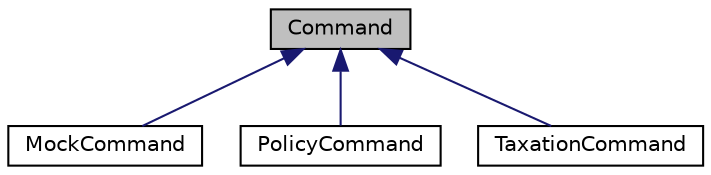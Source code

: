 digraph "Command"
{
 // LATEX_PDF_SIZE
  edge [fontname="Helvetica",fontsize="10",labelfontname="Helvetica",labelfontsize="10"];
  node [fontname="Helvetica",fontsize="10",shape=record];
  Node1 [label="Command",height=0.2,width=0.4,color="black", fillcolor="grey75", style="filled", fontcolor="black",tooltip=" "];
  Node1 -> Node2 [dir="back",color="midnightblue",fontsize="10",style="solid",fontname="Helvetica"];
  Node2 [label="MockCommand",height=0.2,width=0.4,color="black", fillcolor="white", style="filled",URL="$classMockCommand.html",tooltip=" "];
  Node1 -> Node3 [dir="back",color="midnightblue",fontsize="10",style="solid",fontname="Helvetica"];
  Node3 [label="PolicyCommand",height=0.2,width=0.4,color="black", fillcolor="white", style="filled",URL="$classPolicyCommand.html",tooltip=" "];
  Node1 -> Node4 [dir="back",color="midnightblue",fontsize="10",style="solid",fontname="Helvetica"];
  Node4 [label="TaxationCommand",height=0.2,width=0.4,color="black", fillcolor="white", style="filled",URL="$classTaxationCommand.html",tooltip=" "];
}
